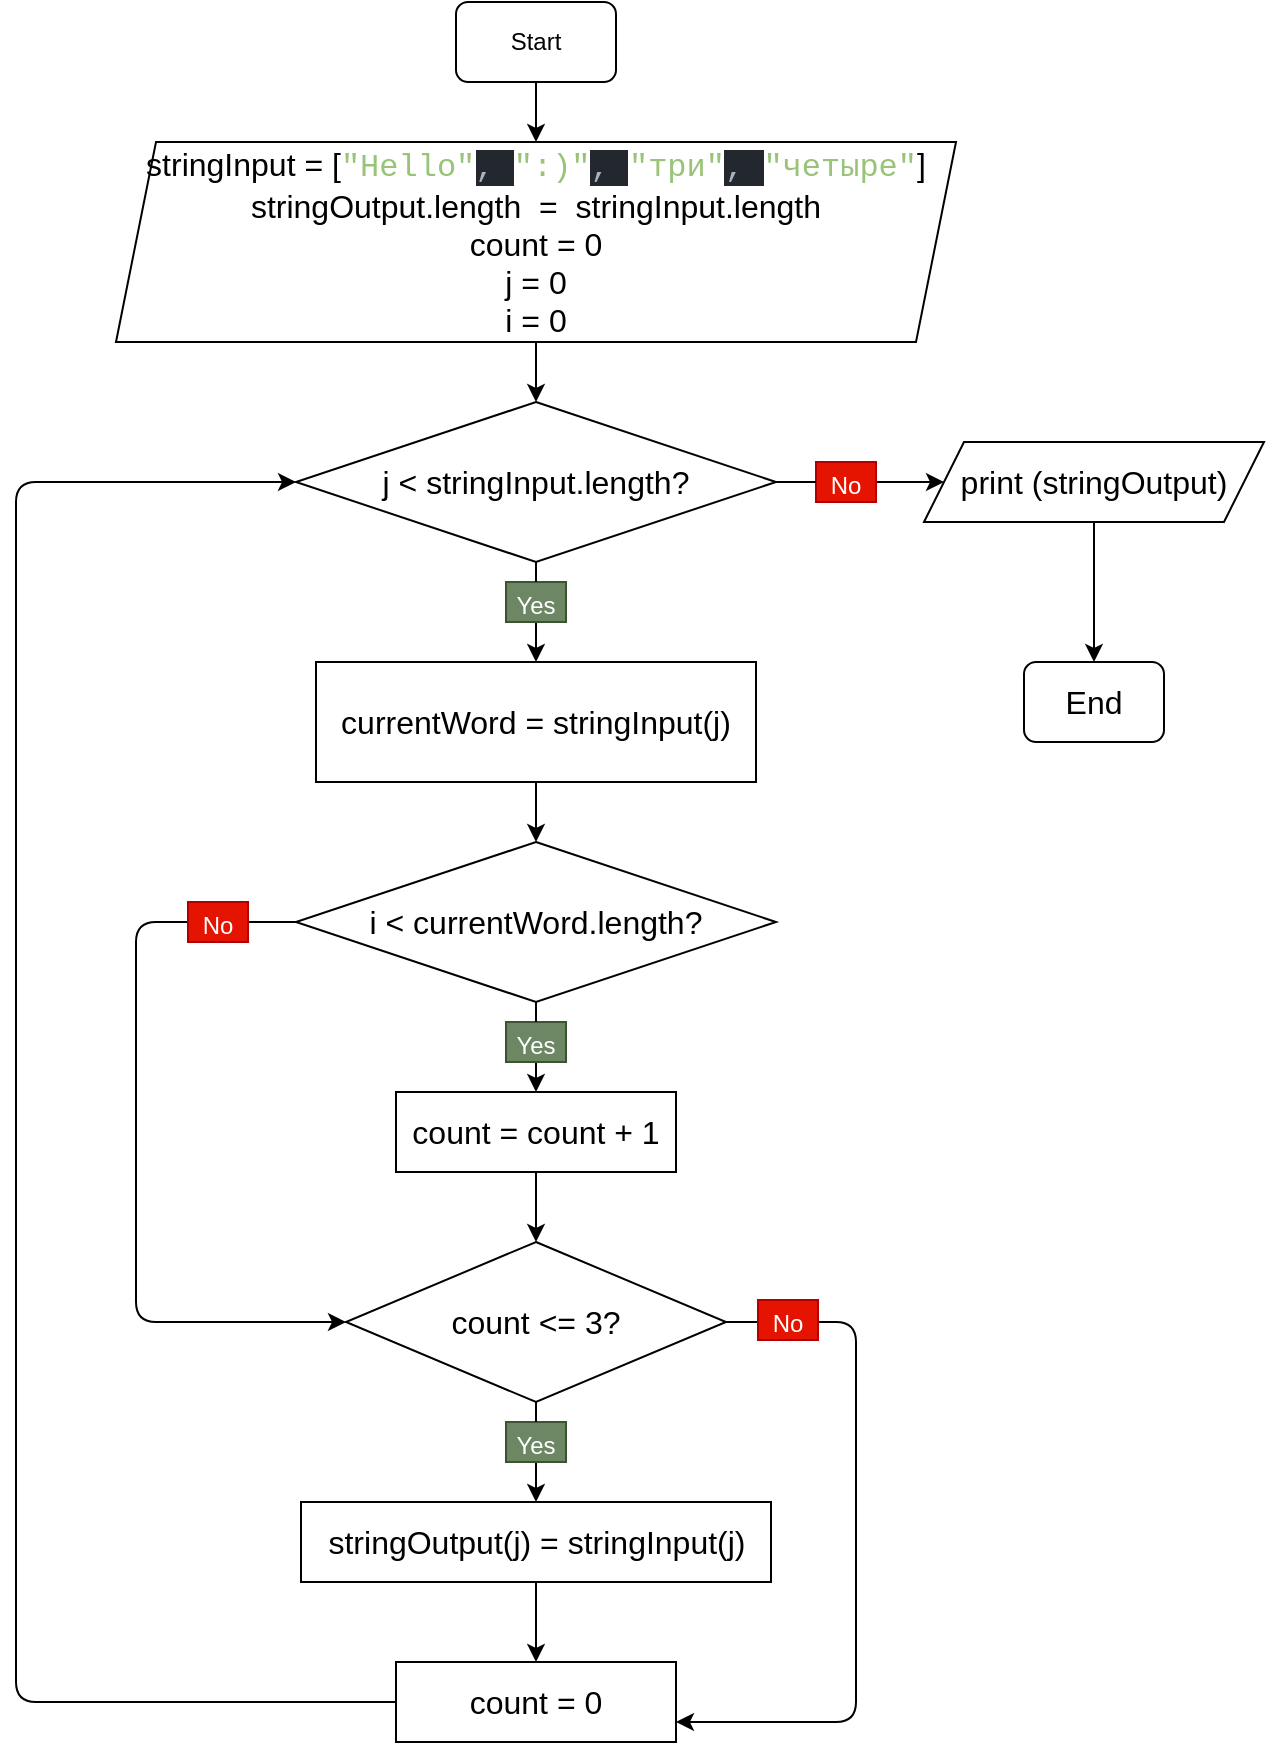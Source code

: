 <mxfile>
    <diagram id="ugZCegxOKn6va5xYT3KU" name="Страница 1">
        <mxGraphModel dx="804" dy="383" grid="1" gridSize="10" guides="1" tooltips="1" connect="1" arrows="1" fold="1" page="1" pageScale="1" pageWidth="827" pageHeight="1169" math="0" shadow="0">
            <root>
                <mxCell id="0"/>
                <mxCell id="1" parent="0"/>
                <mxCell id="2" value="" style="edgeStyle=none;html=1;fontSize=16;" edge="1" parent="1" source="3" target="7">
                    <mxGeometry relative="1" as="geometry"/>
                </mxCell>
                <mxCell id="3" value="&lt;font style=&quot;font-size: 16px&quot;&gt;&lt;font style=&quot;font-size: 16px&quot;&gt;stringInput = [&lt;span style=&quot;font-family: &amp;#34;consolas&amp;#34; , &amp;#34;courier new&amp;#34; , monospace ; color: rgb(152 , 195 , 121)&quot;&gt;&quot;Hello&quot;&lt;/span&gt;&lt;span style=&quot;background-color: rgb(35 , 39 , 46) ; color: rgb(171 , 178 , 191) ; font-family: &amp;#34;consolas&amp;#34; , &amp;#34;courier new&amp;#34; , monospace&quot;&gt;, &lt;/span&gt;&lt;span style=&quot;font-family: &amp;#34;consolas&amp;#34; , &amp;#34;courier new&amp;#34; , monospace ; color: rgb(152 , 195 , 121)&quot;&gt;&quot;:)&quot;&lt;/span&gt;&lt;span style=&quot;background-color: rgb(35 , 39 , 46) ; color: rgb(171 , 178 , 191) ; font-family: &amp;#34;consolas&amp;#34; , &amp;#34;courier new&amp;#34; , monospace&quot;&gt;, &lt;/span&gt;&lt;span style=&quot;font-family: &amp;#34;consolas&amp;#34; , &amp;#34;courier new&amp;#34; , monospace ; color: rgb(152 , 195 , 121)&quot;&gt;&quot;три&quot;&lt;/span&gt;&lt;span style=&quot;background-color: rgb(35 , 39 , 46) ; color: rgb(171 , 178 , 191) ; font-family: &amp;#34;consolas&amp;#34; , &amp;#34;courier new&amp;#34; , monospace&quot;&gt;, &lt;/span&gt;&lt;span style=&quot;font-family: &amp;#34;consolas&amp;#34; , &amp;#34;courier new&amp;#34; , monospace ; color: rgb(152 , 195 , 121)&quot;&gt;&quot;четыре&quot;&lt;/span&gt;&lt;/font&gt;&lt;font style=&quot;font-size: 16px&quot;&gt;]&lt;br&gt;stringOutput.length&amp;nbsp; =&amp;nbsp; stringInput.length&lt;br&gt;count = 0&lt;br&gt;j = 0&lt;br&gt;i = 0&lt;br&gt;&lt;/font&gt;&lt;/font&gt;" style="shape=parallelogram;perimeter=parallelogramPerimeter;whiteSpace=wrap;html=1;fixedSize=1;" vertex="1" parent="1">
                    <mxGeometry x="150" y="70" width="420" height="100" as="geometry"/>
                </mxCell>
                <mxCell id="4" value="" style="edgeStyle=none;html=1;fontSize=16;" edge="1" parent="1" target="3">
                    <mxGeometry relative="1" as="geometry">
                        <mxPoint x="360" y="40" as="sourcePoint"/>
                    </mxGeometry>
                </mxCell>
                <mxCell id="5" value="" style="edgeStyle=none;html=1;fontSize=16;startArrow=none;" edge="1" parent="1" source="25" target="9">
                    <mxGeometry relative="1" as="geometry"/>
                </mxCell>
                <mxCell id="6" value="" style="edgeStyle=none;html=1;fontSize=12;startArrow=none;" edge="1" parent="1" source="31" target="23">
                    <mxGeometry relative="1" as="geometry"/>
                </mxCell>
                <mxCell id="7" value="j &amp;lt; stringInput.length?" style="rhombus;whiteSpace=wrap;html=1;fontSize=16;" vertex="1" parent="1">
                    <mxGeometry x="240" y="200" width="240" height="80" as="geometry"/>
                </mxCell>
                <mxCell id="8" value="" style="edgeStyle=none;html=1;fontSize=16;" edge="1" parent="1" source="9" target="12">
                    <mxGeometry relative="1" as="geometry"/>
                </mxCell>
                <mxCell id="9" value="currentWord = stringInput(j)" style="rounded=0;whiteSpace=wrap;html=1;fontSize=16;" vertex="1" parent="1">
                    <mxGeometry x="250" y="330" width="220" height="60" as="geometry"/>
                </mxCell>
                <mxCell id="10" value="" style="edgeStyle=none;html=1;fontSize=16;startArrow=none;" edge="1" parent="1" source="27" target="14">
                    <mxGeometry relative="1" as="geometry"/>
                </mxCell>
                <mxCell id="11" style="edgeStyle=none;html=1;exitX=0;exitY=0.5;exitDx=0;exitDy=0;entryX=0;entryY=0.5;entryDx=0;entryDy=0;fontSize=12;" edge="1" parent="1" source="12" target="17">
                    <mxGeometry relative="1" as="geometry">
                        <Array as="points">
                            <mxPoint x="160" y="460"/>
                            <mxPoint x="160" y="660"/>
                        </Array>
                    </mxGeometry>
                </mxCell>
                <mxCell id="12" value="i &amp;lt; currentWord.length?" style="rhombus;whiteSpace=wrap;html=1;fontSize=16;" vertex="1" parent="1">
                    <mxGeometry x="240" y="420" width="240" height="80" as="geometry"/>
                </mxCell>
                <mxCell id="13" value="" style="edgeStyle=none;html=1;fontSize=16;" edge="1" parent="1" source="14" target="17">
                    <mxGeometry relative="1" as="geometry"/>
                </mxCell>
                <mxCell id="14" value="count = count + 1" style="rounded=0;whiteSpace=wrap;html=1;fontSize=16;" vertex="1" parent="1">
                    <mxGeometry x="290" y="545" width="140" height="40" as="geometry"/>
                </mxCell>
                <mxCell id="15" value="" style="edgeStyle=none;html=1;fontSize=12;startArrow=none;" edge="1" parent="1" source="29" target="19">
                    <mxGeometry relative="1" as="geometry"/>
                </mxCell>
                <mxCell id="16" style="edgeStyle=none;html=1;entryX=1;entryY=0.75;entryDx=0;entryDy=0;fontSize=12;" edge="1" parent="1" source="17" target="21">
                    <mxGeometry relative="1" as="geometry">
                        <Array as="points">
                            <mxPoint x="520" y="660"/>
                            <mxPoint x="520" y="860"/>
                        </Array>
                    </mxGeometry>
                </mxCell>
                <mxCell id="17" value="count &amp;lt;= 3?" style="rhombus;whiteSpace=wrap;html=1;fontSize=16;" vertex="1" parent="1">
                    <mxGeometry x="265" y="620" width="190" height="80" as="geometry"/>
                </mxCell>
                <mxCell id="18" value="" style="edgeStyle=none;html=1;fontSize=12;" edge="1" parent="1" source="19" target="21">
                    <mxGeometry relative="1" as="geometry"/>
                </mxCell>
                <mxCell id="19" value="stringOutput(j) = stringInput(j)" style="rounded=0;whiteSpace=wrap;html=1;fontSize=16;" vertex="1" parent="1">
                    <mxGeometry x="242.5" y="750" width="235" height="40" as="geometry"/>
                </mxCell>
                <mxCell id="20" style="edgeStyle=none;html=1;entryX=0;entryY=0.5;entryDx=0;entryDy=0;fontSize=12;" edge="1" parent="1" source="21" target="7">
                    <mxGeometry relative="1" as="geometry">
                        <Array as="points">
                            <mxPoint x="100" y="850"/>
                            <mxPoint x="100" y="240"/>
                        </Array>
                    </mxGeometry>
                </mxCell>
                <mxCell id="21" value="count = 0" style="rounded=0;whiteSpace=wrap;html=1;fontSize=16;" vertex="1" parent="1">
                    <mxGeometry x="290" y="830" width="140" height="40" as="geometry"/>
                </mxCell>
                <mxCell id="22" value="" style="edgeStyle=none;html=1;fontSize=12;" edge="1" parent="1" source="23" target="24">
                    <mxGeometry relative="1" as="geometry"/>
                </mxCell>
                <mxCell id="23" value="print (stringOutput)" style="shape=parallelogram;perimeter=parallelogramPerimeter;whiteSpace=wrap;html=1;fixedSize=1;fontSize=16;" vertex="1" parent="1">
                    <mxGeometry x="554" y="220" width="170" height="40" as="geometry"/>
                </mxCell>
                <mxCell id="24" value="End" style="rounded=1;whiteSpace=wrap;html=1;fontSize=16;" vertex="1" parent="1">
                    <mxGeometry x="604" y="330" width="70" height="40" as="geometry"/>
                </mxCell>
                <mxCell id="25" value="&lt;font style=&quot;font-size: 12px&quot;&gt;Yes&lt;/font&gt;" style="rounded=0;whiteSpace=wrap;html=1;fontSize=16;fillColor=#6d8764;strokeColor=#3A5431;fontColor=#ffffff;" vertex="1" parent="1">
                    <mxGeometry x="345" y="290" width="30" height="20" as="geometry"/>
                </mxCell>
                <mxCell id="26" value="" style="edgeStyle=none;html=1;fontSize=16;endArrow=none;" edge="1" parent="1" source="7" target="25">
                    <mxGeometry relative="1" as="geometry">
                        <mxPoint x="360" y="280" as="sourcePoint"/>
                        <mxPoint x="360" y="330" as="targetPoint"/>
                    </mxGeometry>
                </mxCell>
                <mxCell id="27" value="&lt;font style=&quot;font-size: 12px&quot;&gt;Yes&lt;/font&gt;" style="rounded=0;whiteSpace=wrap;html=1;fontSize=16;fillColor=#6d8764;strokeColor=#3A5431;fontColor=#ffffff;" vertex="1" parent="1">
                    <mxGeometry x="345" y="510" width="30" height="20" as="geometry"/>
                </mxCell>
                <mxCell id="28" value="" style="edgeStyle=none;html=1;fontSize=16;endArrow=none;" edge="1" parent="1" source="12" target="27">
                    <mxGeometry relative="1" as="geometry">
                        <mxPoint x="360" y="500" as="sourcePoint"/>
                        <mxPoint x="360" y="545" as="targetPoint"/>
                    </mxGeometry>
                </mxCell>
                <mxCell id="29" value="&lt;font style=&quot;font-size: 12px&quot;&gt;Yes&lt;/font&gt;" style="rounded=0;whiteSpace=wrap;html=1;fontSize=16;fillColor=#6d8764;strokeColor=#3A5431;fontColor=#ffffff;" vertex="1" parent="1">
                    <mxGeometry x="345" y="710" width="30" height="20" as="geometry"/>
                </mxCell>
                <mxCell id="30" value="" style="edgeStyle=none;html=1;fontSize=12;endArrow=none;" edge="1" parent="1" source="17" target="29">
                    <mxGeometry relative="1" as="geometry">
                        <mxPoint x="360" y="700" as="sourcePoint"/>
                        <mxPoint x="360" y="750" as="targetPoint"/>
                    </mxGeometry>
                </mxCell>
                <mxCell id="31" value="&lt;font style=&quot;font-size: 12px&quot;&gt;No&lt;/font&gt;" style="rounded=0;whiteSpace=wrap;html=1;fontSize=16;fillColor=#e51400;strokeColor=#B20000;fontColor=#ffffff;" vertex="1" parent="1">
                    <mxGeometry x="500" y="230" width="30" height="20" as="geometry"/>
                </mxCell>
                <mxCell id="32" value="" style="edgeStyle=none;html=1;fontSize=12;endArrow=none;" edge="1" parent="1" source="7" target="31">
                    <mxGeometry relative="1" as="geometry">
                        <mxPoint x="480" y="240" as="sourcePoint"/>
                        <mxPoint x="570" y="240" as="targetPoint"/>
                    </mxGeometry>
                </mxCell>
                <mxCell id="33" value="&lt;font style=&quot;font-size: 12px&quot;&gt;No&lt;/font&gt;" style="rounded=0;whiteSpace=wrap;html=1;fontSize=16;fillColor=#e51400;strokeColor=#B20000;fontColor=#ffffff;" vertex="1" parent="1">
                    <mxGeometry x="471" y="649" width="30" height="20" as="geometry"/>
                </mxCell>
                <mxCell id="34" value="&lt;font style=&quot;font-size: 12px&quot;&gt;No&lt;/font&gt;" style="rounded=0;whiteSpace=wrap;html=1;fontSize=16;fillColor=#e51400;strokeColor=#B20000;fontColor=#ffffff;" vertex="1" parent="1">
                    <mxGeometry x="186" y="450" width="30" height="20" as="geometry"/>
                </mxCell>
                <mxCell id="35" value="Start" style="rounded=1;whiteSpace=wrap;html=1;" vertex="1" parent="1">
                    <mxGeometry x="320" width="80" height="40" as="geometry"/>
                </mxCell>
            </root>
        </mxGraphModel>
    </diagram>
</mxfile>